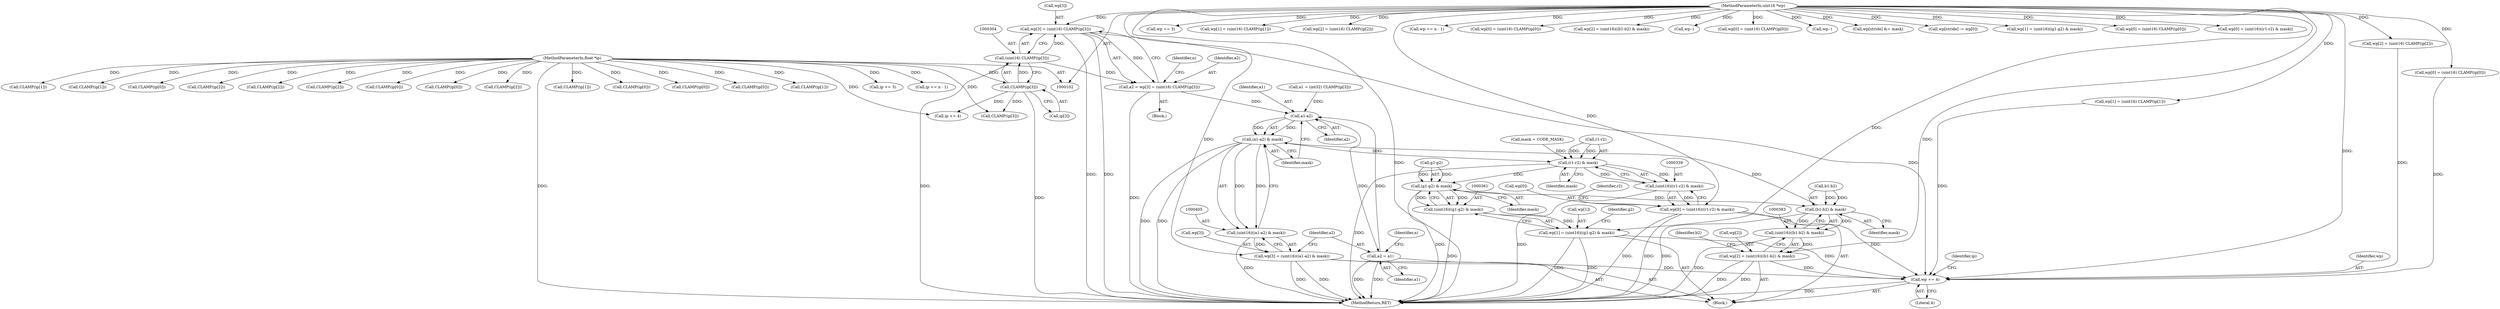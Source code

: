 digraph "0_libtiff_83a4b92815ea04969d494416eaae3d4c6b338e4a#diff-c8b4b355f9b5c06d585b23138e1c185f_1@array" {
"1000299" [label="(Call,wp[3] = (uint16) CLAMP(ip[3]))"];
"1000106" [label="(MethodParameterIn,uint16 *wp)"];
"1000303" [label="(Call,(uint16) CLAMP(ip[3]))"];
"1000305" [label="(Call,CLAMP(ip[3]))"];
"1000103" [label="(MethodParameterIn,float *ip)"];
"1000297" [label="(Call,a2 = wp[3] = (uint16) CLAMP(ip[3]))"];
"1000407" [label="(Call,a1-a2)"];
"1000406" [label="(Call,(a1-a2) & mask)"];
"1000340" [label="(Call,(r1-r2) & mask)"];
"1000338" [label="(Call,(uint16)((r1-r2) & mask))"];
"1000334" [label="(Call,wp[0] = (uint16)((r1-r2) & mask))"];
"1000320" [label="(Call,wp += 4)"];
"1000362" [label="(Call,(g1-g2) & mask)"];
"1000360" [label="(Call,(uint16)((g1-g2) & mask))"];
"1000356" [label="(Call,wp[1] = (uint16)((g1-g2) & mask))"];
"1000384" [label="(Call,(b1-b2) & mask)"];
"1000382" [label="(Call,(uint16)((b1-b2) & mask))"];
"1000378" [label="(Call,wp[2] = (uint16)((b1-b2) & mask))"];
"1000404" [label="(Call,(uint16)((a1-a2) & mask))"];
"1000400" [label="(Call,wp[3] = (uint16)((a1-a2) & mask))"];
"1000411" [label="(Call,a2 = a1)"];
"1000123" [label="(Call,mask = CODE_MASK)"];
"1000183" [label="(Call,wp += 3)"];
"1000168" [label="(Call,CLAMP(ip[2]))"];
"1000150" [label="(Call,wp[1] = (uint16) CLAMP(ip[1]))"];
"1000156" [label="(Call,CLAMP(ip[1]))"];
"1000340" [label="(Call,(r1-r2) & mask)"];
"1000366" [label="(Identifier,mask)"];
"1000324" [label="(Identifier,ip)"];
"1000162" [label="(Call,wp[2] = (uint16) CLAMP(ip[2]))"];
"1000378" [label="(Call,wp[2] = (uint16)((b1-b2) & mask))"];
"1000404" [label="(Call,(uint16)((a1-a2) & mask))"];
"1000410" [label="(Identifier,mask)"];
"1000408" [label="(Identifier,a1)"];
"1000330" [label="(Call,CLAMP(ip[0]))"];
"1000400" [label="(Call,wp[3] = (uint16)((a1-a2) & mask))"];
"1000407" [label="(Call,a1-a2)"];
"1000287" [label="(Call,wp[2] = (uint16) CLAMP(ip[2]))"];
"1000334" [label="(Call,wp[0] = (uint16)((r1-r2) & mask))"];
"1000144" [label="(Call,CLAMP(ip[0]))"];
"1000406" [label="(Call,(a1-a2) & mask)"];
"1000335" [label="(Call,wp[0])"];
"1000263" [label="(Call,wp[0] = (uint16) CLAMP(ip[0]))"];
"1000193" [label="(Call,CLAMP(ip[0]))"];
"1000281" [label="(Call,CLAMP(ip[1]))"];
"1000306" [label="(Call,ip[3])"];
"1000323" [label="(Call,ip += 4)"];
"1000413" [label="(Identifier,a1)"];
"1000275" [label="(Call,wp[1] = (uint16) CLAMP(ip[1]))"];
"1000298" [label="(Identifier,a2)"];
"1000106" [label="(MethodParameterIn,uint16 *wp)"];
"1000357" [label="(Call,wp[1])"];
"1000320" [label="(Call,wp += 4)"];
"1000322" [label="(Literal,4)"];
"1000421" [label="(Call,wp += n - 1)"];
"1000465" [label="(Call,wp[0] = (uint16) CLAMP(ip[0]))"];
"1000299" [label="(Call,wp[3] = (uint16) CLAMP(ip[3]))"];
"1000316" [label="(Block,)"];
"1000305" [label="(Call,CLAMP(ip[3]))"];
"1000382" [label="(Call,(uint16)((b1-b2) & mask))"];
"1000186" [label="(Call,ip += 3)"];
"1000416" [label="(Call,ip += n - 1)"];
"1000215" [label="(Call,CLAMP(ip[1]))"];
"1000396" [label="(Call,CLAMP(ip[3]))"];
"1000241" [label="(Call,wp[2] = (uint16)((b1-b2) & mask))"];
"1000314" [label="(Identifier,n)"];
"1000458" [label="(Call,wp--)"];
"1000344" [label="(Identifier,mask)"];
"1000409" [label="(Identifier,a2)"];
"1000138" [label="(Call,wp[0] = (uint16) CLAMP(ip[0]))"];
"1000352" [label="(Call,CLAMP(ip[1]))"];
"1000356" [label="(Call,wp[1] = (uint16)((g1-g2) & mask))"];
"1000346" [label="(Identifier,r2)"];
"1000269" [label="(Call,CLAMP(ip[0]))"];
"1000362" [label="(Call,(g1-g2) & mask)"];
"1000475" [label="(Call,wp--)"];
"1000103" [label="(MethodParameterIn,float *ip)"];
"1000237" [label="(Call,CLAMP(ip[2]))"];
"1000374" [label="(Call,CLAMP(ip[2]))"];
"1000453" [label="(Call,wp[stride] &= mask)"];
"1000303" [label="(Call,(uint16) CLAMP(ip[3]))"];
"1000446" [label="(Call,wp[stride] -= wp[0])"];
"1000392" [label="(Call,a1 = (int32) CLAMP(ip[3]))"];
"1000412" [label="(Identifier,a2)"];
"1000390" [label="(Identifier,b2)"];
"1000363" [label="(Call,g1-g2)"];
"1000379" [label="(Call,wp[2])"];
"1000477" [label="(MethodReturn,RET)"];
"1000388" [label="(Identifier,mask)"];
"1000471" [label="(Call,CLAMP(ip[0]))"];
"1000297" [label="(Call,a2 = wp[3] = (uint16) CLAMP(ip[3]))"];
"1000360" [label="(Call,(uint16)((g1-g2) & mask))"];
"1000401" [label="(Call,wp[3])"];
"1000442" [label="(Call,CLAMP(ip[0]))"];
"1000310" [label="(Identifier,n)"];
"1000411" [label="(Call,a2 = a1)"];
"1000219" [label="(Call,wp[1] = (uint16)((g1-g2) & mask))"];
"1000368" [label="(Identifier,g2)"];
"1000321" [label="(Identifier,wp)"];
"1000385" [label="(Call,b1-b2)"];
"1000384" [label="(Call,(b1-b2) & mask)"];
"1000436" [label="(Call,wp[0] = (uint16) CLAMP(ip[0]))"];
"1000341" [label="(Call,r1-r2)"];
"1000338" [label="(Call,(uint16)((r1-r2) & mask))"];
"1000293" [label="(Call,CLAMP(ip[2]))"];
"1000300" [label="(Call,wp[3])"];
"1000260" [label="(Block,)"];
"1000197" [label="(Call,wp[0] = (uint16)((r1-r2) & mask))"];
"1000299" -> "1000297"  [label="AST: "];
"1000299" -> "1000303"  [label="CFG: "];
"1000300" -> "1000299"  [label="AST: "];
"1000303" -> "1000299"  [label="AST: "];
"1000297" -> "1000299"  [label="CFG: "];
"1000299" -> "1000477"  [label="DDG: "];
"1000299" -> "1000477"  [label="DDG: "];
"1000299" -> "1000297"  [label="DDG: "];
"1000106" -> "1000299"  [label="DDG: "];
"1000303" -> "1000299"  [label="DDG: "];
"1000299" -> "1000320"  [label="DDG: "];
"1000106" -> "1000102"  [label="AST: "];
"1000106" -> "1000477"  [label="DDG: "];
"1000106" -> "1000138"  [label="DDG: "];
"1000106" -> "1000150"  [label="DDG: "];
"1000106" -> "1000162"  [label="DDG: "];
"1000106" -> "1000183"  [label="DDG: "];
"1000106" -> "1000197"  [label="DDG: "];
"1000106" -> "1000219"  [label="DDG: "];
"1000106" -> "1000241"  [label="DDG: "];
"1000106" -> "1000263"  [label="DDG: "];
"1000106" -> "1000275"  [label="DDG: "];
"1000106" -> "1000287"  [label="DDG: "];
"1000106" -> "1000320"  [label="DDG: "];
"1000106" -> "1000334"  [label="DDG: "];
"1000106" -> "1000356"  [label="DDG: "];
"1000106" -> "1000378"  [label="DDG: "];
"1000106" -> "1000400"  [label="DDG: "];
"1000106" -> "1000421"  [label="DDG: "];
"1000106" -> "1000436"  [label="DDG: "];
"1000106" -> "1000446"  [label="DDG: "];
"1000106" -> "1000453"  [label="DDG: "];
"1000106" -> "1000458"  [label="DDG: "];
"1000106" -> "1000465"  [label="DDG: "];
"1000106" -> "1000475"  [label="DDG: "];
"1000303" -> "1000305"  [label="CFG: "];
"1000304" -> "1000303"  [label="AST: "];
"1000305" -> "1000303"  [label="AST: "];
"1000303" -> "1000477"  [label="DDG: "];
"1000303" -> "1000297"  [label="DDG: "];
"1000305" -> "1000303"  [label="DDG: "];
"1000305" -> "1000306"  [label="CFG: "];
"1000306" -> "1000305"  [label="AST: "];
"1000305" -> "1000477"  [label="DDG: "];
"1000103" -> "1000305"  [label="DDG: "];
"1000305" -> "1000323"  [label="DDG: "];
"1000305" -> "1000396"  [label="DDG: "];
"1000103" -> "1000102"  [label="AST: "];
"1000103" -> "1000477"  [label="DDG: "];
"1000103" -> "1000144"  [label="DDG: "];
"1000103" -> "1000156"  [label="DDG: "];
"1000103" -> "1000168"  [label="DDG: "];
"1000103" -> "1000186"  [label="DDG: "];
"1000103" -> "1000193"  [label="DDG: "];
"1000103" -> "1000215"  [label="DDG: "];
"1000103" -> "1000237"  [label="DDG: "];
"1000103" -> "1000269"  [label="DDG: "];
"1000103" -> "1000281"  [label="DDG: "];
"1000103" -> "1000293"  [label="DDG: "];
"1000103" -> "1000323"  [label="DDG: "];
"1000103" -> "1000330"  [label="DDG: "];
"1000103" -> "1000352"  [label="DDG: "];
"1000103" -> "1000374"  [label="DDG: "];
"1000103" -> "1000396"  [label="DDG: "];
"1000103" -> "1000416"  [label="DDG: "];
"1000103" -> "1000442"  [label="DDG: "];
"1000103" -> "1000471"  [label="DDG: "];
"1000297" -> "1000260"  [label="AST: "];
"1000298" -> "1000297"  [label="AST: "];
"1000310" -> "1000297"  [label="CFG: "];
"1000297" -> "1000477"  [label="DDG: "];
"1000297" -> "1000407"  [label="DDG: "];
"1000407" -> "1000406"  [label="AST: "];
"1000407" -> "1000409"  [label="CFG: "];
"1000408" -> "1000407"  [label="AST: "];
"1000409" -> "1000407"  [label="AST: "];
"1000410" -> "1000407"  [label="CFG: "];
"1000407" -> "1000406"  [label="DDG: "];
"1000407" -> "1000406"  [label="DDG: "];
"1000392" -> "1000407"  [label="DDG: "];
"1000411" -> "1000407"  [label="DDG: "];
"1000407" -> "1000411"  [label="DDG: "];
"1000406" -> "1000404"  [label="AST: "];
"1000406" -> "1000410"  [label="CFG: "];
"1000410" -> "1000406"  [label="AST: "];
"1000404" -> "1000406"  [label="CFG: "];
"1000406" -> "1000477"  [label="DDG: "];
"1000406" -> "1000477"  [label="DDG: "];
"1000406" -> "1000340"  [label="DDG: "];
"1000406" -> "1000404"  [label="DDG: "];
"1000406" -> "1000404"  [label="DDG: "];
"1000384" -> "1000406"  [label="DDG: "];
"1000340" -> "1000338"  [label="AST: "];
"1000340" -> "1000344"  [label="CFG: "];
"1000341" -> "1000340"  [label="AST: "];
"1000344" -> "1000340"  [label="AST: "];
"1000338" -> "1000340"  [label="CFG: "];
"1000340" -> "1000477"  [label="DDG: "];
"1000340" -> "1000338"  [label="DDG: "];
"1000340" -> "1000338"  [label="DDG: "];
"1000341" -> "1000340"  [label="DDG: "];
"1000341" -> "1000340"  [label="DDG: "];
"1000123" -> "1000340"  [label="DDG: "];
"1000340" -> "1000362"  [label="DDG: "];
"1000338" -> "1000334"  [label="AST: "];
"1000339" -> "1000338"  [label="AST: "];
"1000334" -> "1000338"  [label="CFG: "];
"1000338" -> "1000477"  [label="DDG: "];
"1000338" -> "1000334"  [label="DDG: "];
"1000334" -> "1000316"  [label="AST: "];
"1000335" -> "1000334"  [label="AST: "];
"1000346" -> "1000334"  [label="CFG: "];
"1000334" -> "1000477"  [label="DDG: "];
"1000334" -> "1000477"  [label="DDG: "];
"1000334" -> "1000320"  [label="DDG: "];
"1000320" -> "1000316"  [label="AST: "];
"1000320" -> "1000322"  [label="CFG: "];
"1000321" -> "1000320"  [label="AST: "];
"1000322" -> "1000320"  [label="AST: "];
"1000324" -> "1000320"  [label="CFG: "];
"1000320" -> "1000477"  [label="DDG: "];
"1000356" -> "1000320"  [label="DDG: "];
"1000400" -> "1000320"  [label="DDG: "];
"1000287" -> "1000320"  [label="DDG: "];
"1000263" -> "1000320"  [label="DDG: "];
"1000378" -> "1000320"  [label="DDG: "];
"1000275" -> "1000320"  [label="DDG: "];
"1000362" -> "1000360"  [label="AST: "];
"1000362" -> "1000366"  [label="CFG: "];
"1000363" -> "1000362"  [label="AST: "];
"1000366" -> "1000362"  [label="AST: "];
"1000360" -> "1000362"  [label="CFG: "];
"1000362" -> "1000477"  [label="DDG: "];
"1000362" -> "1000360"  [label="DDG: "];
"1000362" -> "1000360"  [label="DDG: "];
"1000363" -> "1000362"  [label="DDG: "];
"1000363" -> "1000362"  [label="DDG: "];
"1000362" -> "1000384"  [label="DDG: "];
"1000360" -> "1000356"  [label="AST: "];
"1000361" -> "1000360"  [label="AST: "];
"1000356" -> "1000360"  [label="CFG: "];
"1000360" -> "1000477"  [label="DDG: "];
"1000360" -> "1000356"  [label="DDG: "];
"1000356" -> "1000316"  [label="AST: "];
"1000357" -> "1000356"  [label="AST: "];
"1000368" -> "1000356"  [label="CFG: "];
"1000356" -> "1000477"  [label="DDG: "];
"1000356" -> "1000477"  [label="DDG: "];
"1000384" -> "1000382"  [label="AST: "];
"1000384" -> "1000388"  [label="CFG: "];
"1000385" -> "1000384"  [label="AST: "];
"1000388" -> "1000384"  [label="AST: "];
"1000382" -> "1000384"  [label="CFG: "];
"1000384" -> "1000477"  [label="DDG: "];
"1000384" -> "1000382"  [label="DDG: "];
"1000384" -> "1000382"  [label="DDG: "];
"1000385" -> "1000384"  [label="DDG: "];
"1000385" -> "1000384"  [label="DDG: "];
"1000382" -> "1000378"  [label="AST: "];
"1000383" -> "1000382"  [label="AST: "];
"1000378" -> "1000382"  [label="CFG: "];
"1000382" -> "1000477"  [label="DDG: "];
"1000382" -> "1000378"  [label="DDG: "];
"1000378" -> "1000316"  [label="AST: "];
"1000379" -> "1000378"  [label="AST: "];
"1000390" -> "1000378"  [label="CFG: "];
"1000378" -> "1000477"  [label="DDG: "];
"1000378" -> "1000477"  [label="DDG: "];
"1000404" -> "1000400"  [label="AST: "];
"1000405" -> "1000404"  [label="AST: "];
"1000400" -> "1000404"  [label="CFG: "];
"1000404" -> "1000477"  [label="DDG: "];
"1000404" -> "1000400"  [label="DDG: "];
"1000400" -> "1000316"  [label="AST: "];
"1000401" -> "1000400"  [label="AST: "];
"1000412" -> "1000400"  [label="CFG: "];
"1000400" -> "1000477"  [label="DDG: "];
"1000400" -> "1000477"  [label="DDG: "];
"1000411" -> "1000316"  [label="AST: "];
"1000411" -> "1000413"  [label="CFG: "];
"1000412" -> "1000411"  [label="AST: "];
"1000413" -> "1000411"  [label="AST: "];
"1000314" -> "1000411"  [label="CFG: "];
"1000411" -> "1000477"  [label="DDG: "];
"1000411" -> "1000477"  [label="DDG: "];
}

